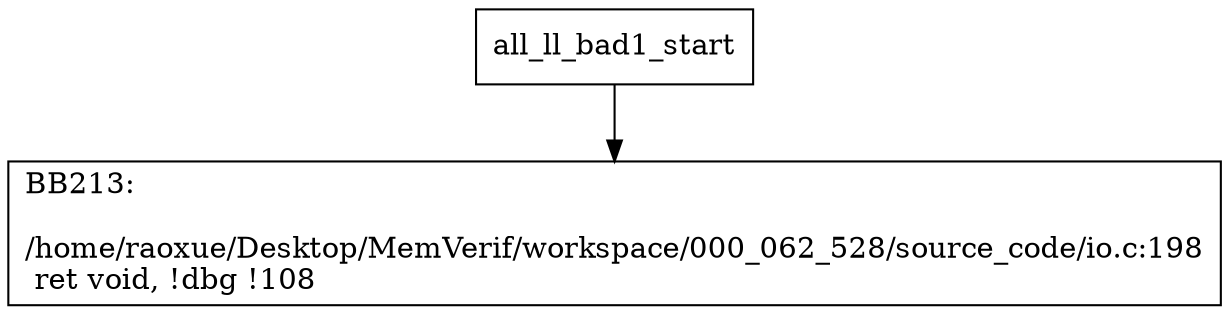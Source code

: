digraph "CFG for'all_ll_bad1' function" {
	BBall_ll_bad1_start[shape=record,label="{all_ll_bad1_start}"];
	BBall_ll_bad1_start-> all_ll_bad1BB213;
	all_ll_bad1BB213 [shape=record, label="{BB213:\l\l/home/raoxue/Desktop/MemVerif/workspace/000_062_528/source_code/io.c:198\l
  ret void, !dbg !108\l
}"];
}
